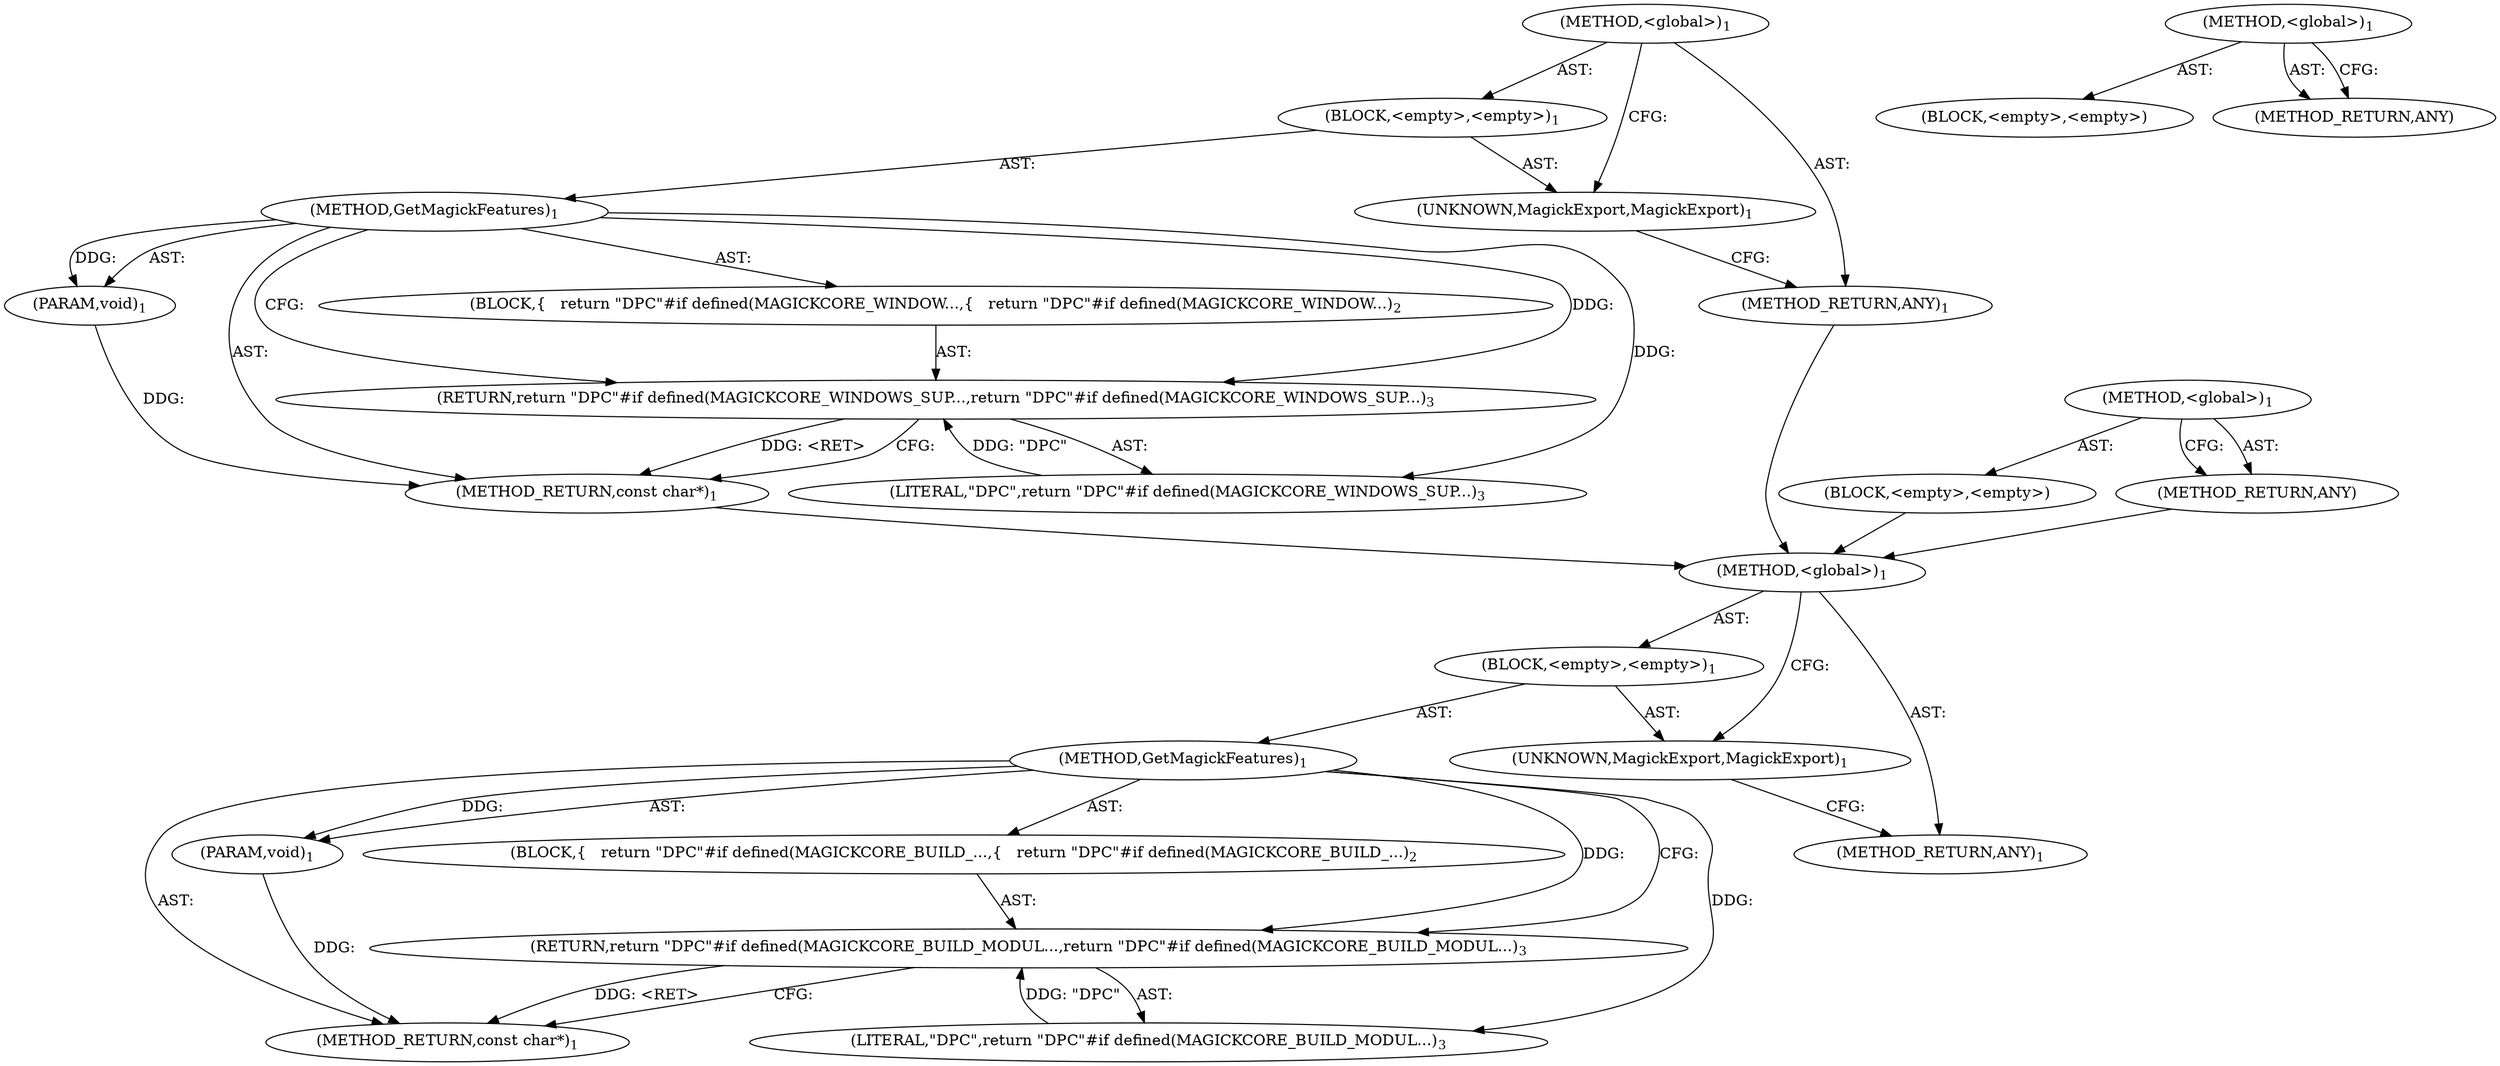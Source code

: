 digraph "&lt;global&gt;" {
vulnerable_6 [label=<(METHOD,&lt;global&gt;)<SUB>1</SUB>>];
vulnerable_7 [label=<(BLOCK,&lt;empty&gt;,&lt;empty&gt;)<SUB>1</SUB>>];
vulnerable_8 [label=<(UNKNOWN,MagickExport,MagickExport)<SUB>1</SUB>>];
vulnerable_9 [label=<(METHOD,GetMagickFeatures)<SUB>1</SUB>>];
vulnerable_10 [label=<(PARAM,void)<SUB>1</SUB>>];
vulnerable_11 [label=<(BLOCK,{
   return &quot;DPC&quot;
#if defined(MAGICKCORE_BUILD_...,{
   return &quot;DPC&quot;
#if defined(MAGICKCORE_BUILD_...)<SUB>2</SUB>>];
vulnerable_12 [label=<(RETURN,return &quot;DPC&quot;
#if defined(MAGICKCORE_BUILD_MODUL...,return &quot;DPC&quot;
#if defined(MAGICKCORE_BUILD_MODUL...)<SUB>3</SUB>>];
vulnerable_13 [label=<(LITERAL,&quot;DPC&quot;,return &quot;DPC&quot;
#if defined(MAGICKCORE_BUILD_MODUL...)<SUB>3</SUB>>];
vulnerable_14 [label=<(METHOD_RETURN,const char*)<SUB>1</SUB>>];
vulnerable_16 [label=<(METHOD_RETURN,ANY)<SUB>1</SUB>>];
vulnerable_27 [label=<(METHOD,&lt;global&gt;)<SUB>1</SUB>>];
vulnerable_28 [label=<(BLOCK,&lt;empty&gt;,&lt;empty&gt;)>];
vulnerable_29 [label=<(METHOD_RETURN,ANY)>];
fixed_6 [label=<(METHOD,&lt;global&gt;)<SUB>1</SUB>>];
fixed_7 [label=<(BLOCK,&lt;empty&gt;,&lt;empty&gt;)<SUB>1</SUB>>];
fixed_8 [label=<(UNKNOWN,MagickExport,MagickExport)<SUB>1</SUB>>];
fixed_9 [label=<(METHOD,GetMagickFeatures)<SUB>1</SUB>>];
fixed_10 [label=<(PARAM,void)<SUB>1</SUB>>];
fixed_11 [label=<(BLOCK,{
   return &quot;DPC&quot;
#if defined(MAGICKCORE_WINDOW...,{
   return &quot;DPC&quot;
#if defined(MAGICKCORE_WINDOW...)<SUB>2</SUB>>];
fixed_12 [label=<(RETURN,return &quot;DPC&quot;
#if defined(MAGICKCORE_WINDOWS_SUP...,return &quot;DPC&quot;
#if defined(MAGICKCORE_WINDOWS_SUP...)<SUB>3</SUB>>];
fixed_13 [label=<(LITERAL,&quot;DPC&quot;,return &quot;DPC&quot;
#if defined(MAGICKCORE_WINDOWS_SUP...)<SUB>3</SUB>>];
fixed_14 [label=<(METHOD_RETURN,const char*)<SUB>1</SUB>>];
fixed_16 [label=<(METHOD_RETURN,ANY)<SUB>1</SUB>>];
fixed_27 [label=<(METHOD,&lt;global&gt;)<SUB>1</SUB>>];
fixed_28 [label=<(BLOCK,&lt;empty&gt;,&lt;empty&gt;)>];
fixed_29 [label=<(METHOD_RETURN,ANY)>];
vulnerable_6 -> vulnerable_7  [key=0, label="AST: "];
vulnerable_6 -> vulnerable_16  [key=0, label="AST: "];
vulnerable_6 -> vulnerable_8  [key=0, label="CFG: "];
vulnerable_7 -> vulnerable_8  [key=0, label="AST: "];
vulnerable_7 -> vulnerable_9  [key=0, label="AST: "];
vulnerable_8 -> vulnerable_16  [key=0, label="CFG: "];
vulnerable_9 -> vulnerable_10  [key=0, label="AST: "];
vulnerable_9 -> vulnerable_10  [key=1, label="DDG: "];
vulnerable_9 -> vulnerable_11  [key=0, label="AST: "];
vulnerable_9 -> vulnerable_14  [key=0, label="AST: "];
vulnerable_9 -> vulnerable_12  [key=0, label="CFG: "];
vulnerable_9 -> vulnerable_12  [key=1, label="DDG: "];
vulnerable_9 -> vulnerable_13  [key=0, label="DDG: "];
vulnerable_10 -> vulnerable_14  [key=0, label="DDG: "];
vulnerable_11 -> vulnerable_12  [key=0, label="AST: "];
vulnerable_12 -> vulnerable_13  [key=0, label="AST: "];
vulnerable_12 -> vulnerable_14  [key=0, label="CFG: "];
vulnerable_12 -> vulnerable_14  [key=1, label="DDG: &lt;RET&gt;"];
vulnerable_13 -> vulnerable_12  [key=0, label="DDG: &quot;DPC&quot;"];
vulnerable_27 -> vulnerable_28  [key=0, label="AST: "];
vulnerable_27 -> vulnerable_29  [key=0, label="AST: "];
vulnerable_27 -> vulnerable_29  [key=1, label="CFG: "];
fixed_6 -> fixed_7  [key=0, label="AST: "];
fixed_6 -> fixed_16  [key=0, label="AST: "];
fixed_6 -> fixed_8  [key=0, label="CFG: "];
fixed_7 -> fixed_8  [key=0, label="AST: "];
fixed_7 -> fixed_9  [key=0, label="AST: "];
fixed_8 -> fixed_16  [key=0, label="CFG: "];
fixed_9 -> fixed_10  [key=0, label="AST: "];
fixed_9 -> fixed_10  [key=1, label="DDG: "];
fixed_9 -> fixed_11  [key=0, label="AST: "];
fixed_9 -> fixed_14  [key=0, label="AST: "];
fixed_9 -> fixed_12  [key=0, label="CFG: "];
fixed_9 -> fixed_12  [key=1, label="DDG: "];
fixed_9 -> fixed_13  [key=0, label="DDG: "];
fixed_10 -> fixed_14  [key=0, label="DDG: "];
fixed_11 -> fixed_12  [key=0, label="AST: "];
fixed_12 -> fixed_13  [key=0, label="AST: "];
fixed_12 -> fixed_14  [key=0, label="CFG: "];
fixed_12 -> fixed_14  [key=1, label="DDG: &lt;RET&gt;"];
fixed_13 -> fixed_12  [key=0, label="DDG: &quot;DPC&quot;"];
fixed_14 -> vulnerable_6  [key=0];
fixed_16 -> vulnerable_6  [key=0];
fixed_27 -> fixed_28  [key=0, label="AST: "];
fixed_27 -> fixed_29  [key=0, label="AST: "];
fixed_27 -> fixed_29  [key=1, label="CFG: "];
fixed_28 -> vulnerable_6  [key=0];
fixed_29 -> vulnerable_6  [key=0];
}
